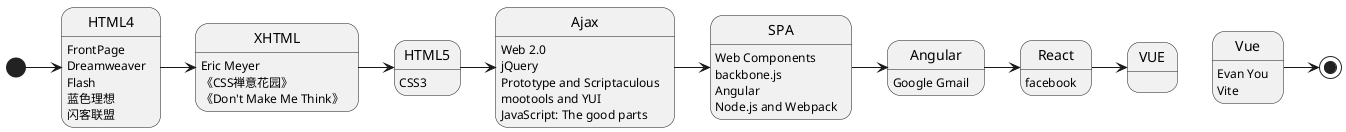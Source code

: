 @startuml
[*] -> HTML4
HTML4 -> XHTML
XHTML -> HTML5
HTML5 -> Ajax
Ajax -> SPA
SPA -> Angular
Angular -> React
React -> VUE
Vue -> [*]

HTML4: FrontPage
HTML4: Dreamweaver
HTML4: Flash
HTML4: 蓝色理想
HTML4: 闪客联盟
XHTML: Eric Meyer
XHTML: 《CSS禅意花园》
XHTML: 《Don't Make Me Think》
HTML5: CSS3
Ajax: Web 2.0
Ajax: jQuery
Ajax: Prototype and Scriptaculous
Ajax: mootools and YUI
Ajax: JavaScript: The good parts
SPA: Web Components
SPA: backbone.js
SPA: Angular
SPA: Node.js and Webpack
Angular: Google Gmail
React: facebook
Vue: Evan You
Vue: Vite
@enduml